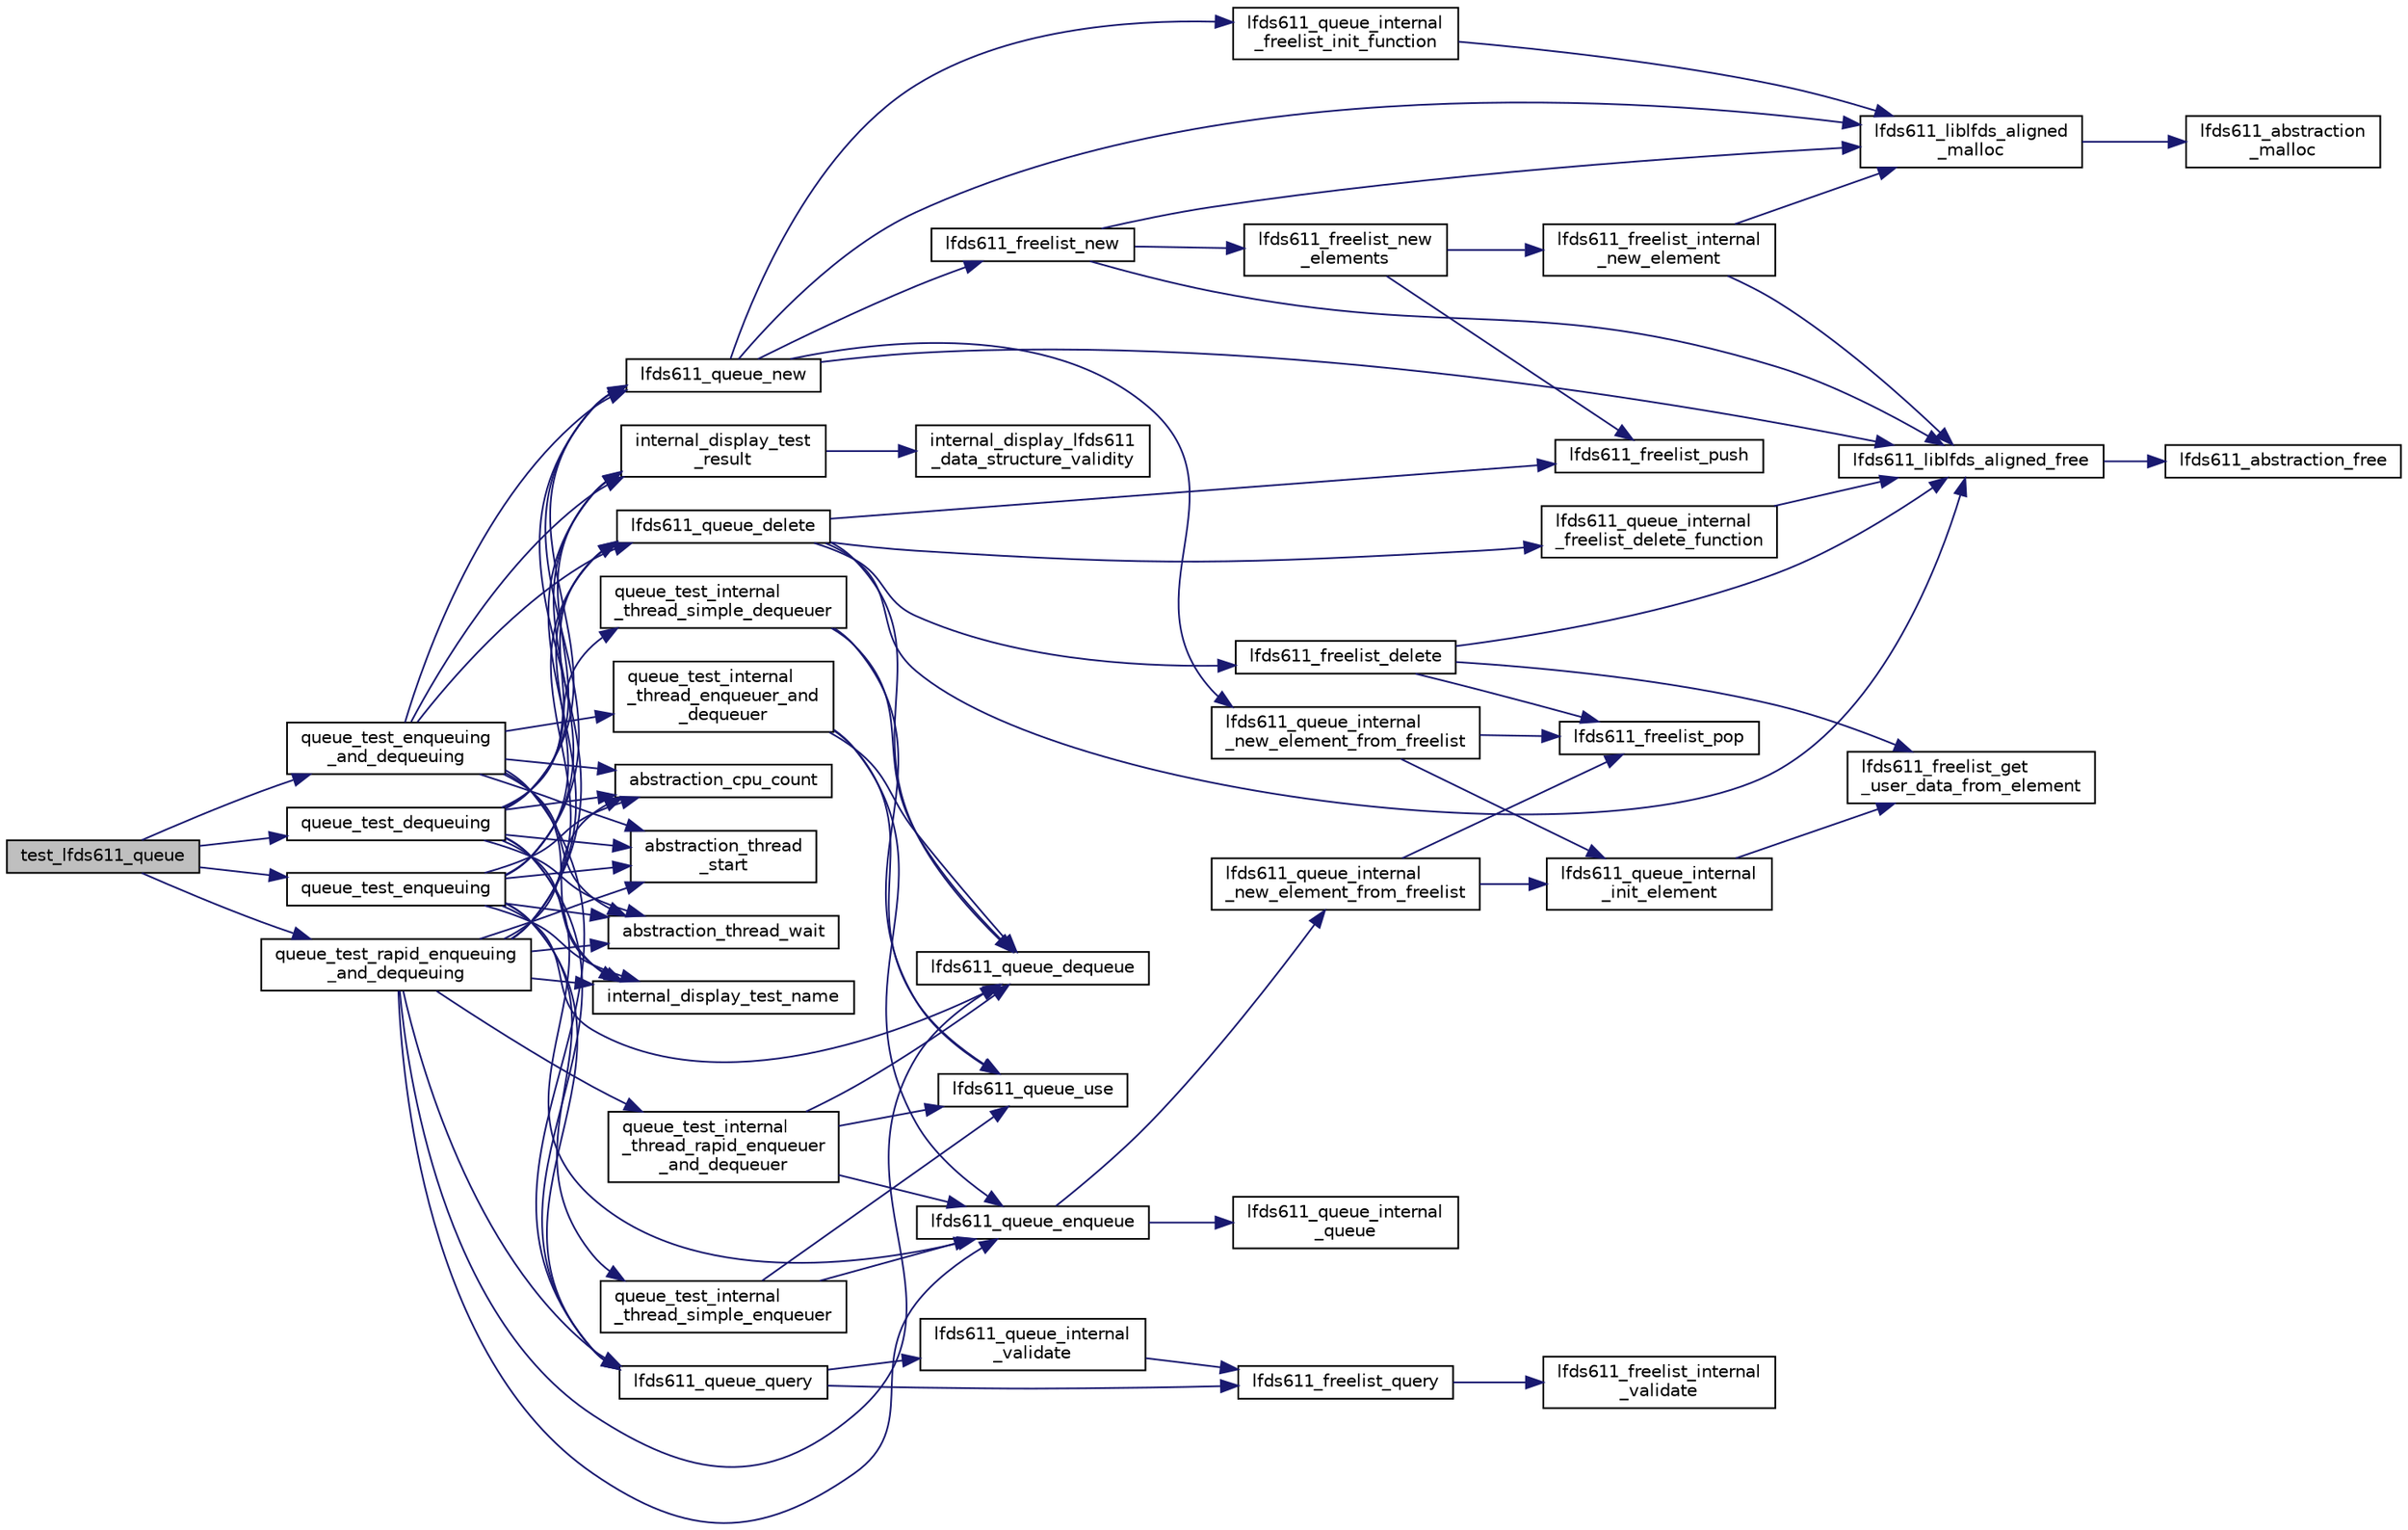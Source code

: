 digraph "test_lfds611_queue"
{
 // LATEX_PDF_SIZE
  edge [fontname="Helvetica",fontsize="10",labelfontname="Helvetica",labelfontsize="10"];
  node [fontname="Helvetica",fontsize="10",shape=record];
  rankdir="LR";
  Node1 [label="test_lfds611_queue",height=0.2,width=0.4,color="black", fillcolor="grey75", style="filled", fontcolor="black",tooltip=" "];
  Node1 -> Node2 [color="midnightblue",fontsize="10",style="solid",fontname="Helvetica"];
  Node2 [label="queue_test_dequeuing",height=0.2,width=0.4,color="black", fillcolor="white", style="filled",URL="$test__queue_8c.html#a1290bd1770139c22378c55dc5d9b8033",tooltip=" "];
  Node2 -> Node3 [color="midnightblue",fontsize="10",style="solid",fontname="Helvetica"];
  Node3 [label="abstraction_cpu_count",height=0.2,width=0.4,color="black", fillcolor="white", style="filled",URL="$abstraction_8h.html#a4773494a7946176d6998851a05bdb883",tooltip=" "];
  Node2 -> Node4 [color="midnightblue",fontsize="10",style="solid",fontname="Helvetica"];
  Node4 [label="abstraction_thread\l_start",height=0.2,width=0.4,color="black", fillcolor="white", style="filled",URL="$abstraction_8h.html#ae5062f18a7f9d1229a2ad304fad8ee80",tooltip=" "];
  Node2 -> Node5 [color="midnightblue",fontsize="10",style="solid",fontname="Helvetica"];
  Node5 [label="abstraction_thread_wait",height=0.2,width=0.4,color="black", fillcolor="white", style="filled",URL="$abstraction_8h.html#a435577c3aa1cd4e3ad96dad0e7bb5343",tooltip=" "];
  Node2 -> Node6 [color="midnightblue",fontsize="10",style="solid",fontname="Helvetica"];
  Node6 [label="internal_display_test_name",height=0.2,width=0.4,color="black", fillcolor="white", style="filled",URL="$liblfds6_81_81_2test_2src_2internal_8h.html#aefa00ae6482f53425ee23fe999fafd46",tooltip=" "];
  Node2 -> Node7 [color="midnightblue",fontsize="10",style="solid",fontname="Helvetica"];
  Node7 [label="internal_display_test\l_result",height=0.2,width=0.4,color="black", fillcolor="white", style="filled",URL="$liblfds6_81_81_2test_2src_2internal_8h.html#a1e833dcf2d641718dfc67d2a0b238090",tooltip=" "];
  Node7 -> Node8 [color="midnightblue",fontsize="10",style="solid",fontname="Helvetica"];
  Node8 [label="internal_display_lfds611\l_data_structure_validity",height=0.2,width=0.4,color="black", fillcolor="white", style="filled",URL="$liblfds6_81_81_2test_2src_2misc_8c.html#a0cfaa083cc9e65a1ebba5e36447f866e",tooltip=" "];
  Node2 -> Node9 [color="midnightblue",fontsize="10",style="solid",fontname="Helvetica"];
  Node9 [label="lfds611_queue_delete",height=0.2,width=0.4,color="black", fillcolor="white", style="filled",URL="$liblfds611_8h.html#a902e4cc8b67d0d49f74f7bd1cef8ace4",tooltip=" "];
  Node9 -> Node10 [color="midnightblue",fontsize="10",style="solid",fontname="Helvetica"];
  Node10 [label="lfds611_freelist_delete",height=0.2,width=0.4,color="black", fillcolor="white", style="filled",URL="$liblfds611_8h.html#ad0fd224788d8b90f485936c893047eba",tooltip=" "];
  Node10 -> Node11 [color="midnightblue",fontsize="10",style="solid",fontname="Helvetica"];
  Node11 [label="lfds611_freelist_get\l_user_data_from_element",height=0.2,width=0.4,color="black", fillcolor="white", style="filled",URL="$liblfds611_8h.html#a6b5836f54710e3591e4198a627423637",tooltip=" "];
  Node10 -> Node12 [color="midnightblue",fontsize="10",style="solid",fontname="Helvetica"];
  Node12 [label="lfds611_freelist_pop",height=0.2,width=0.4,color="black", fillcolor="white", style="filled",URL="$liblfds611_8h.html#a553d79ea0648f758e195ff7765656c93",tooltip=" "];
  Node10 -> Node13 [color="midnightblue",fontsize="10",style="solid",fontname="Helvetica"];
  Node13 [label="lfds611_liblfds_aligned_free",height=0.2,width=0.4,color="black", fillcolor="white", style="filled",URL="$lfds611__liblfds__aligned__free_8c.html#a5b0eb518fc6503b2dd0783d0eb274a07",tooltip=" "];
  Node13 -> Node14 [color="midnightblue",fontsize="10",style="solid",fontname="Helvetica"];
  Node14 [label="lfds611_abstraction_free",height=0.2,width=0.4,color="black", fillcolor="white", style="filled",URL="$liblfds611_8h.html#a5796470ada3d968b218382b2e17bffda",tooltip=" "];
  Node9 -> Node15 [color="midnightblue",fontsize="10",style="solid",fontname="Helvetica"];
  Node15 [label="lfds611_freelist_push",height=0.2,width=0.4,color="black", fillcolor="white", style="filled",URL="$liblfds611_8h.html#a115d27997203d9d619d511aa7b43b623",tooltip=" "];
  Node9 -> Node13 [color="midnightblue",fontsize="10",style="solid",fontname="Helvetica"];
  Node9 -> Node16 [color="midnightblue",fontsize="10",style="solid",fontname="Helvetica"];
  Node16 [label="lfds611_queue_dequeue",height=0.2,width=0.4,color="black", fillcolor="white", style="filled",URL="$liblfds611_8h.html#a53e4f247849f5651975a2a6ed937cf53",tooltip=" "];
  Node9 -> Node17 [color="midnightblue",fontsize="10",style="solid",fontname="Helvetica"];
  Node17 [label="lfds611_queue_internal\l_freelist_delete_function",height=0.2,width=0.4,color="black", fillcolor="white", style="filled",URL="$lfds611__queue__delete_8c.html#a35585c126ee11e9bd7ed11701e9a74ff",tooltip=" "];
  Node17 -> Node13 [color="midnightblue",fontsize="10",style="solid",fontname="Helvetica"];
  Node2 -> Node18 [color="midnightblue",fontsize="10",style="solid",fontname="Helvetica"];
  Node18 [label="lfds611_queue_enqueue",height=0.2,width=0.4,color="black", fillcolor="white", style="filled",URL="$liblfds611_8h.html#aa9b6ae4f2255f9215935777fce30fcfa",tooltip=" "];
  Node18 -> Node19 [color="midnightblue",fontsize="10",style="solid",fontname="Helvetica"];
  Node19 [label="lfds611_queue_internal\l_new_element_from_freelist",height=0.2,width=0.4,color="black", fillcolor="white", style="filled",URL="$lfds611__queue__internal_8h.html#acb38ffdf225bfaee688acc3eaf5b807d",tooltip=" "];
  Node19 -> Node12 [color="midnightblue",fontsize="10",style="solid",fontname="Helvetica"];
  Node19 -> Node20 [color="midnightblue",fontsize="10",style="solid",fontname="Helvetica"];
  Node20 [label="lfds611_queue_internal\l_init_element",height=0.2,width=0.4,color="black", fillcolor="white", style="filled",URL="$lfds611__queue__new_8c.html#ad7a12395955aea1b7436208dfbc98366",tooltip=" "];
  Node20 -> Node11 [color="midnightblue",fontsize="10",style="solid",fontname="Helvetica"];
  Node18 -> Node21 [color="midnightblue",fontsize="10",style="solid",fontname="Helvetica"];
  Node21 [label="lfds611_queue_internal\l_queue",height=0.2,width=0.4,color="black", fillcolor="white", style="filled",URL="$lfds611__queue__queue_8c.html#a329395e12926b84556b015f06542156f",tooltip=" "];
  Node2 -> Node22 [color="midnightblue",fontsize="10",style="solid",fontname="Helvetica"];
  Node22 [label="lfds611_queue_new",height=0.2,width=0.4,color="black", fillcolor="white", style="filled",URL="$liblfds611_8h.html#a260b10b34aa75a7ac19946a4a59d6f6a",tooltip=" "];
  Node22 -> Node23 [color="midnightblue",fontsize="10",style="solid",fontname="Helvetica"];
  Node23 [label="lfds611_freelist_new",height=0.2,width=0.4,color="black", fillcolor="white", style="filled",URL="$liblfds611_8h.html#a2045c8edde63991a6ff575e81a515d1e",tooltip=" "];
  Node23 -> Node24 [color="midnightblue",fontsize="10",style="solid",fontname="Helvetica"];
  Node24 [label="lfds611_freelist_new\l_elements",height=0.2,width=0.4,color="black", fillcolor="white", style="filled",URL="$lfds611__freelist__new_8c.html#ad2958223967d1c42b02507e5555aa73c",tooltip=" "];
  Node24 -> Node25 [color="midnightblue",fontsize="10",style="solid",fontname="Helvetica"];
  Node25 [label="lfds611_freelist_internal\l_new_element",height=0.2,width=0.4,color="black", fillcolor="white", style="filled",URL="$lfds611__freelist__new_8c.html#a14acdaafc0d4b786ed069643cdfe11a7",tooltip=" "];
  Node25 -> Node13 [color="midnightblue",fontsize="10",style="solid",fontname="Helvetica"];
  Node25 -> Node26 [color="midnightblue",fontsize="10",style="solid",fontname="Helvetica"];
  Node26 [label="lfds611_liblfds_aligned\l_malloc",height=0.2,width=0.4,color="black", fillcolor="white", style="filled",URL="$lfds611__liblfds__aligned__malloc_8c.html#acd74f805ced4ccbdecfc5da98af08075",tooltip=" "];
  Node26 -> Node27 [color="midnightblue",fontsize="10",style="solid",fontname="Helvetica"];
  Node27 [label="lfds611_abstraction\l_malloc",height=0.2,width=0.4,color="black", fillcolor="white", style="filled",URL="$liblfds611_8h.html#acd1cd11a60915ba16abaeb73abaf9f5f",tooltip=" "];
  Node24 -> Node15 [color="midnightblue",fontsize="10",style="solid",fontname="Helvetica"];
  Node23 -> Node13 [color="midnightblue",fontsize="10",style="solid",fontname="Helvetica"];
  Node23 -> Node26 [color="midnightblue",fontsize="10",style="solid",fontname="Helvetica"];
  Node22 -> Node13 [color="midnightblue",fontsize="10",style="solid",fontname="Helvetica"];
  Node22 -> Node26 [color="midnightblue",fontsize="10",style="solid",fontname="Helvetica"];
  Node22 -> Node28 [color="midnightblue",fontsize="10",style="solid",fontname="Helvetica"];
  Node28 [label="lfds611_queue_internal\l_freelist_init_function",height=0.2,width=0.4,color="black", fillcolor="white", style="filled",URL="$lfds611__queue__new_8c.html#ad47c82707889102c79982bfcd5bd6cbb",tooltip=" "];
  Node28 -> Node26 [color="midnightblue",fontsize="10",style="solid",fontname="Helvetica"];
  Node22 -> Node29 [color="midnightblue",fontsize="10",style="solid",fontname="Helvetica"];
  Node29 [label="lfds611_queue_internal\l_new_element_from_freelist",height=0.2,width=0.4,color="black", fillcolor="white", style="filled",URL="$lfds611__queue__new_8c.html#acb38ffdf225bfaee688acc3eaf5b807d",tooltip=" "];
  Node29 -> Node12 [color="midnightblue",fontsize="10",style="solid",fontname="Helvetica"];
  Node29 -> Node20 [color="midnightblue",fontsize="10",style="solid",fontname="Helvetica"];
  Node2 -> Node30 [color="midnightblue",fontsize="10",style="solid",fontname="Helvetica"];
  Node30 [label="lfds611_queue_query",height=0.2,width=0.4,color="black", fillcolor="white", style="filled",URL="$liblfds611_8h.html#a5d57a28ad0b80bda803ca0b5b06a4e14",tooltip=" "];
  Node30 -> Node31 [color="midnightblue",fontsize="10",style="solid",fontname="Helvetica"];
  Node31 [label="lfds611_freelist_query",height=0.2,width=0.4,color="black", fillcolor="white", style="filled",URL="$liblfds611_8h.html#ae97f5127029cc5e693e0ca45c1eccefe",tooltip=" "];
  Node31 -> Node32 [color="midnightblue",fontsize="10",style="solid",fontname="Helvetica"];
  Node32 [label="lfds611_freelist_internal\l_validate",height=0.2,width=0.4,color="black", fillcolor="white", style="filled",URL="$lfds611__freelist__query_8c.html#adf1ca2202e9895fae4b145494b89a484",tooltip=" "];
  Node30 -> Node33 [color="midnightblue",fontsize="10",style="solid",fontname="Helvetica"];
  Node33 [label="lfds611_queue_internal\l_validate",height=0.2,width=0.4,color="black", fillcolor="white", style="filled",URL="$lfds611__queue__query_8c.html#a17d53a98ac30de71e087d5c95548209d",tooltip=" "];
  Node33 -> Node31 [color="midnightblue",fontsize="10",style="solid",fontname="Helvetica"];
  Node2 -> Node34 [color="midnightblue",fontsize="10",style="solid",fontname="Helvetica"];
  Node34 [label="queue_test_internal\l_thread_simple_dequeuer",height=0.2,width=0.4,color="black", fillcolor="white", style="filled",URL="$test__queue_8c.html#a625543635ef1026be65e9ff49c86f929",tooltip=" "];
  Node34 -> Node16 [color="midnightblue",fontsize="10",style="solid",fontname="Helvetica"];
  Node34 -> Node35 [color="midnightblue",fontsize="10",style="solid",fontname="Helvetica"];
  Node35 [label="lfds611_queue_use",height=0.2,width=0.4,color="black", fillcolor="white", style="filled",URL="$liblfds611_8h.html#acbdd9d2309e003ae7faa5113129327d9",tooltip=" "];
  Node1 -> Node36 [color="midnightblue",fontsize="10",style="solid",fontname="Helvetica"];
  Node36 [label="queue_test_enqueuing",height=0.2,width=0.4,color="black", fillcolor="white", style="filled",URL="$test__queue_8c.html#a13000a3c1ddf073a6c117ad3e613a871",tooltip=" "];
  Node36 -> Node3 [color="midnightblue",fontsize="10",style="solid",fontname="Helvetica"];
  Node36 -> Node4 [color="midnightblue",fontsize="10",style="solid",fontname="Helvetica"];
  Node36 -> Node5 [color="midnightblue",fontsize="10",style="solid",fontname="Helvetica"];
  Node36 -> Node6 [color="midnightblue",fontsize="10",style="solid",fontname="Helvetica"];
  Node36 -> Node7 [color="midnightblue",fontsize="10",style="solid",fontname="Helvetica"];
  Node36 -> Node9 [color="midnightblue",fontsize="10",style="solid",fontname="Helvetica"];
  Node36 -> Node16 [color="midnightblue",fontsize="10",style="solid",fontname="Helvetica"];
  Node36 -> Node22 [color="midnightblue",fontsize="10",style="solid",fontname="Helvetica"];
  Node36 -> Node30 [color="midnightblue",fontsize="10",style="solid",fontname="Helvetica"];
  Node36 -> Node37 [color="midnightblue",fontsize="10",style="solid",fontname="Helvetica"];
  Node37 [label="queue_test_internal\l_thread_simple_enqueuer",height=0.2,width=0.4,color="black", fillcolor="white", style="filled",URL="$test__queue_8c.html#a9d774a32a4910fc9db7402ed03ddf228",tooltip=" "];
  Node37 -> Node18 [color="midnightblue",fontsize="10",style="solid",fontname="Helvetica"];
  Node37 -> Node35 [color="midnightblue",fontsize="10",style="solid",fontname="Helvetica"];
  Node1 -> Node38 [color="midnightblue",fontsize="10",style="solid",fontname="Helvetica"];
  Node38 [label="queue_test_enqueuing\l_and_dequeuing",height=0.2,width=0.4,color="black", fillcolor="white", style="filled",URL="$test__queue_8c.html#a5df673936334ce51cf6f50cc6a27c1a4",tooltip=" "];
  Node38 -> Node3 [color="midnightblue",fontsize="10",style="solid",fontname="Helvetica"];
  Node38 -> Node4 [color="midnightblue",fontsize="10",style="solid",fontname="Helvetica"];
  Node38 -> Node5 [color="midnightblue",fontsize="10",style="solid",fontname="Helvetica"];
  Node38 -> Node6 [color="midnightblue",fontsize="10",style="solid",fontname="Helvetica"];
  Node38 -> Node7 [color="midnightblue",fontsize="10",style="solid",fontname="Helvetica"];
  Node38 -> Node9 [color="midnightblue",fontsize="10",style="solid",fontname="Helvetica"];
  Node38 -> Node22 [color="midnightblue",fontsize="10",style="solid",fontname="Helvetica"];
  Node38 -> Node30 [color="midnightblue",fontsize="10",style="solid",fontname="Helvetica"];
  Node38 -> Node39 [color="midnightblue",fontsize="10",style="solid",fontname="Helvetica"];
  Node39 [label="queue_test_internal\l_thread_enqueuer_and\l_dequeuer",height=0.2,width=0.4,color="black", fillcolor="white", style="filled",URL="$test__queue_8c.html#a489585379d5526193fe11227b347e0ce",tooltip=" "];
  Node39 -> Node16 [color="midnightblue",fontsize="10",style="solid",fontname="Helvetica"];
  Node39 -> Node18 [color="midnightblue",fontsize="10",style="solid",fontname="Helvetica"];
  Node39 -> Node35 [color="midnightblue",fontsize="10",style="solid",fontname="Helvetica"];
  Node1 -> Node40 [color="midnightblue",fontsize="10",style="solid",fontname="Helvetica"];
  Node40 [label="queue_test_rapid_enqueuing\l_and_dequeuing",height=0.2,width=0.4,color="black", fillcolor="white", style="filled",URL="$test__queue_8c.html#a82d3e80b33319e984824639febe139d8",tooltip=" "];
  Node40 -> Node3 [color="midnightblue",fontsize="10",style="solid",fontname="Helvetica"];
  Node40 -> Node4 [color="midnightblue",fontsize="10",style="solid",fontname="Helvetica"];
  Node40 -> Node5 [color="midnightblue",fontsize="10",style="solid",fontname="Helvetica"];
  Node40 -> Node6 [color="midnightblue",fontsize="10",style="solid",fontname="Helvetica"];
  Node40 -> Node7 [color="midnightblue",fontsize="10",style="solid",fontname="Helvetica"];
  Node40 -> Node9 [color="midnightblue",fontsize="10",style="solid",fontname="Helvetica"];
  Node40 -> Node16 [color="midnightblue",fontsize="10",style="solid",fontname="Helvetica"];
  Node40 -> Node18 [color="midnightblue",fontsize="10",style="solid",fontname="Helvetica"];
  Node40 -> Node22 [color="midnightblue",fontsize="10",style="solid",fontname="Helvetica"];
  Node40 -> Node30 [color="midnightblue",fontsize="10",style="solid",fontname="Helvetica"];
  Node40 -> Node41 [color="midnightblue",fontsize="10",style="solid",fontname="Helvetica"];
  Node41 [label="queue_test_internal\l_thread_rapid_enqueuer\l_and_dequeuer",height=0.2,width=0.4,color="black", fillcolor="white", style="filled",URL="$test__queue_8c.html#a09fdb2823684d317187d50b54680aec6",tooltip=" "];
  Node41 -> Node16 [color="midnightblue",fontsize="10",style="solid",fontname="Helvetica"];
  Node41 -> Node18 [color="midnightblue",fontsize="10",style="solid",fontname="Helvetica"];
  Node41 -> Node35 [color="midnightblue",fontsize="10",style="solid",fontname="Helvetica"];
}
